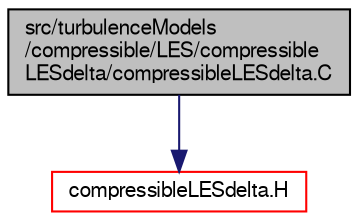 digraph "src/turbulenceModels/compressible/LES/compressibleLESdelta/compressibleLESdelta.C"
{
  bgcolor="transparent";
  edge [fontname="FreeSans",fontsize="10",labelfontname="FreeSans",labelfontsize="10"];
  node [fontname="FreeSans",fontsize="10",shape=record];
  Node0 [label="src/turbulenceModels\l/compressible/LES/compressible\lLESdelta/compressibleLESdelta.C",height=0.2,width=0.4,color="black", fillcolor="grey75", style="filled", fontcolor="black"];
  Node0 -> Node1 [color="midnightblue",fontsize="10",style="solid",fontname="FreeSans"];
  Node1 [label="compressibleLESdelta.H",height=0.2,width=0.4,color="red",URL="$a17048.html"];
}

